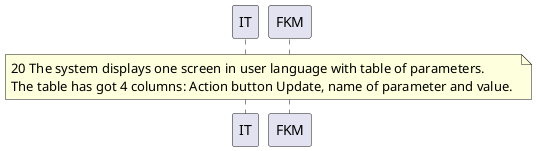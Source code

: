 {
  "sha1": "i75guuqzh9n5n006a2fcco9umqv2v3i",
  "insertion": {
    "when": "2024-06-03T18:59:30.401Z",
    "user": "plantuml@gmail.com"
  }
}
@startuml
note over IT, FKM
20 The system displays one screen in user language with table of parameters.
The table has got 4 columns: Action button Update, name of parameter and value. 
end note
@enduml
